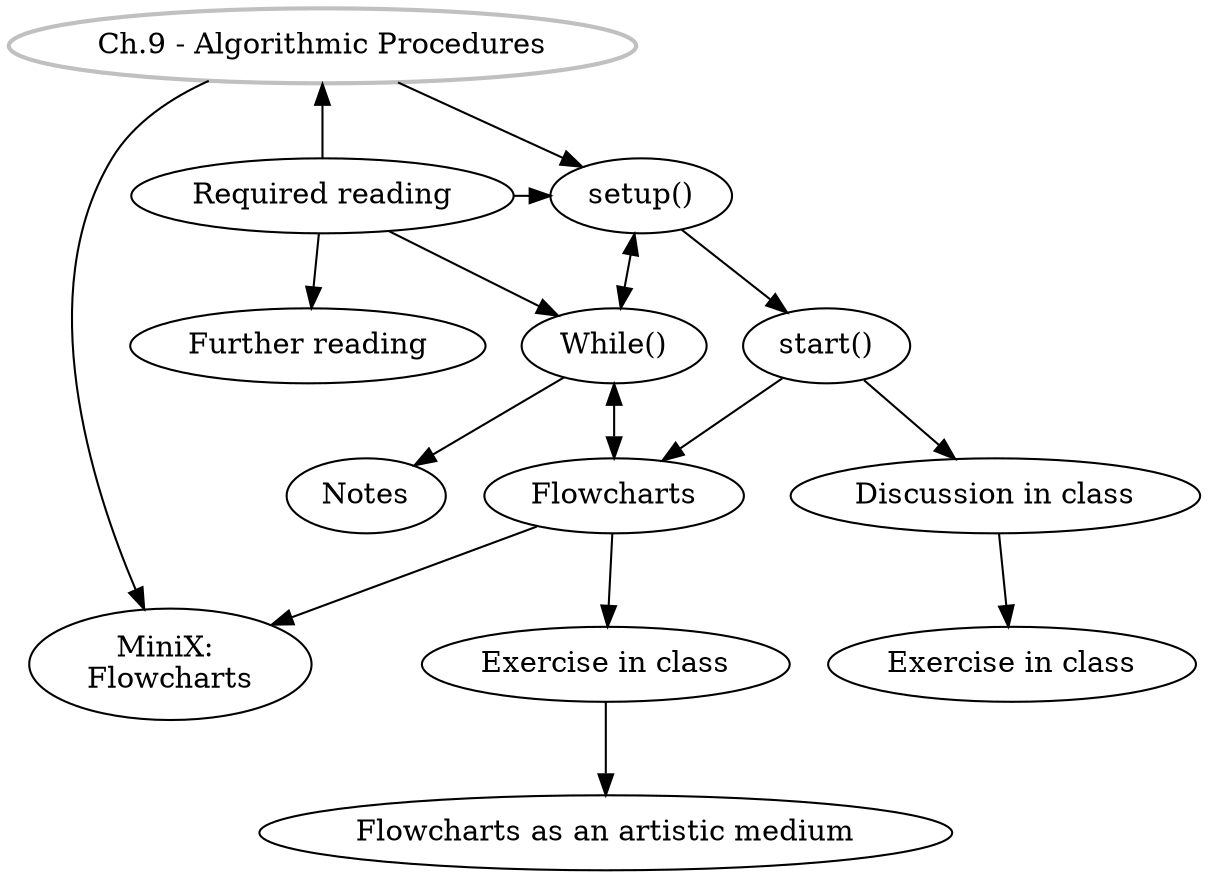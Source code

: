 digraph G {
//labels
GS [
label="Ch.9 - Algorithmic Procedures",
style=bold,
color=grey,
]

SU [label="setup()"]
ST [label="start()"]
DiC [label="Discussion in class"]
EiC [label="Exercise in class"]
FC [label="Flowcharts"]
EiC1 [label="Exercise in class"]
AM [label="Flowcharts as an artistic medium"]
MW [label="While()"]
MX [label="MiniX: \nFlowcharts"]
RR [label="Required reading"]
FR [label="Further reading"]
Notes [label="Notes"]

//rank
{rank = same; RR, SU}

//graph
GS -> SU -> ST;
GS -> MX[minlen=3];
ST -> DiC -> EiC;
ST -> FC ;
FC -> EiC1 -> AM;
MW -> Notes;
MW -> FC[dir=both]
SU -> MW [dir=both];
RR -> GS, SU, MW;
FC -> MX;
RR -> FR;
}
